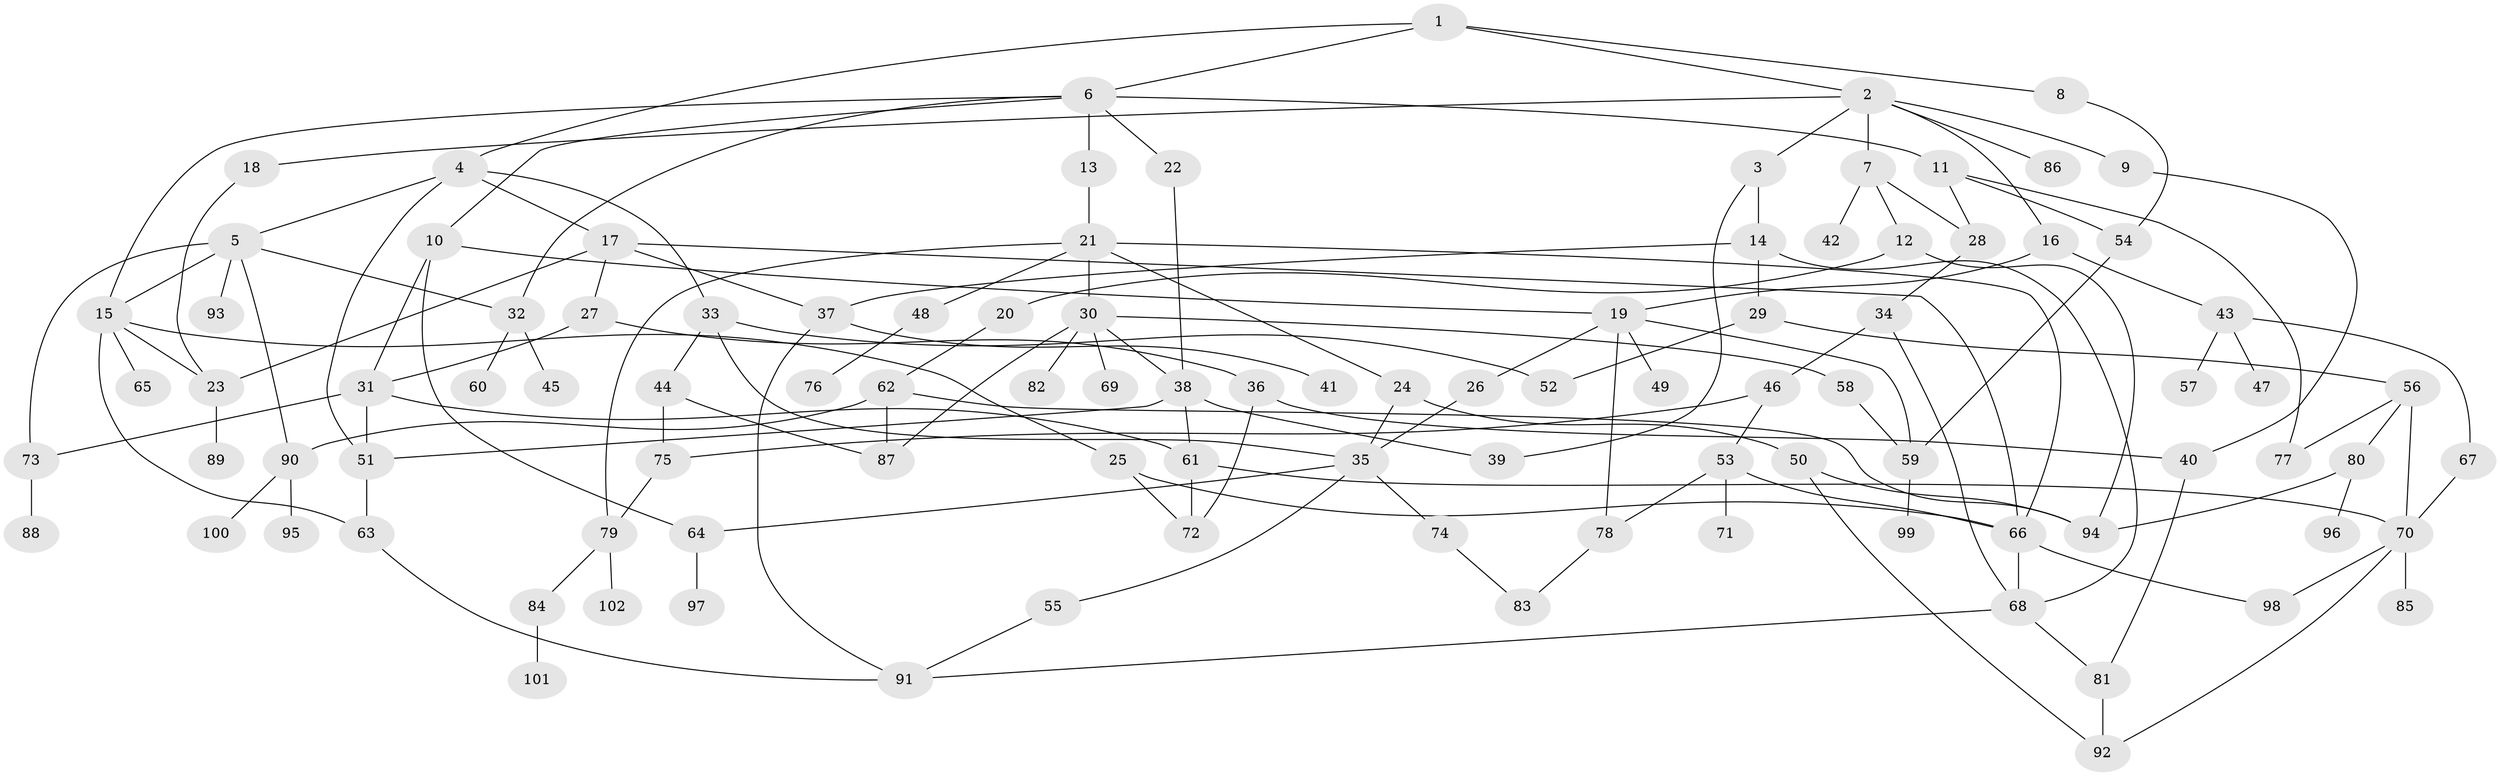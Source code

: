 // Generated by graph-tools (version 1.1) at 2025/34/03/09/25 02:34:20]
// undirected, 102 vertices, 151 edges
graph export_dot {
graph [start="1"]
  node [color=gray90,style=filled];
  1;
  2;
  3;
  4;
  5;
  6;
  7;
  8;
  9;
  10;
  11;
  12;
  13;
  14;
  15;
  16;
  17;
  18;
  19;
  20;
  21;
  22;
  23;
  24;
  25;
  26;
  27;
  28;
  29;
  30;
  31;
  32;
  33;
  34;
  35;
  36;
  37;
  38;
  39;
  40;
  41;
  42;
  43;
  44;
  45;
  46;
  47;
  48;
  49;
  50;
  51;
  52;
  53;
  54;
  55;
  56;
  57;
  58;
  59;
  60;
  61;
  62;
  63;
  64;
  65;
  66;
  67;
  68;
  69;
  70;
  71;
  72;
  73;
  74;
  75;
  76;
  77;
  78;
  79;
  80;
  81;
  82;
  83;
  84;
  85;
  86;
  87;
  88;
  89;
  90;
  91;
  92;
  93;
  94;
  95;
  96;
  97;
  98;
  99;
  100;
  101;
  102;
  1 -- 2;
  1 -- 4;
  1 -- 6;
  1 -- 8;
  2 -- 3;
  2 -- 7;
  2 -- 9;
  2 -- 16;
  2 -- 18;
  2 -- 86;
  3 -- 14;
  3 -- 39;
  4 -- 5;
  4 -- 17;
  4 -- 33;
  4 -- 51;
  5 -- 15;
  5 -- 73;
  5 -- 93;
  5 -- 90;
  5 -- 32;
  6 -- 10;
  6 -- 11;
  6 -- 13;
  6 -- 22;
  6 -- 32;
  6 -- 15;
  7 -- 12;
  7 -- 28;
  7 -- 42;
  8 -- 54;
  9 -- 40;
  10 -- 64;
  10 -- 31;
  10 -- 19;
  11 -- 54;
  11 -- 77;
  11 -- 28;
  12 -- 20;
  12 -- 94;
  13 -- 21;
  14 -- 29;
  14 -- 37;
  14 -- 68;
  15 -- 25;
  15 -- 65;
  15 -- 63;
  15 -- 23;
  16 -- 19;
  16 -- 43;
  17 -- 27;
  17 -- 66;
  17 -- 23;
  17 -- 37;
  18 -- 23;
  19 -- 26;
  19 -- 49;
  19 -- 78;
  19 -- 59;
  20 -- 62;
  21 -- 24;
  21 -- 30;
  21 -- 48;
  21 -- 66;
  21 -- 79;
  22 -- 38;
  23 -- 89;
  24 -- 50;
  24 -- 35;
  25 -- 72;
  25 -- 66;
  26 -- 35;
  27 -- 31;
  27 -- 36;
  28 -- 34;
  29 -- 56;
  29 -- 52;
  30 -- 58;
  30 -- 69;
  30 -- 82;
  30 -- 38;
  30 -- 87;
  31 -- 51;
  31 -- 61;
  31 -- 73;
  32 -- 45;
  32 -- 60;
  33 -- 35;
  33 -- 44;
  33 -- 52;
  34 -- 46;
  34 -- 68;
  35 -- 55;
  35 -- 64;
  35 -- 74;
  36 -- 72;
  36 -- 40;
  37 -- 41;
  37 -- 91;
  38 -- 61;
  38 -- 51;
  38 -- 39;
  40 -- 81;
  43 -- 47;
  43 -- 57;
  43 -- 67;
  44 -- 75;
  44 -- 87;
  46 -- 53;
  46 -- 75;
  48 -- 76;
  50 -- 92;
  50 -- 94;
  51 -- 63;
  53 -- 71;
  53 -- 66;
  53 -- 78;
  54 -- 59;
  55 -- 91;
  56 -- 77;
  56 -- 80;
  56 -- 70;
  58 -- 59;
  59 -- 99;
  61 -- 70;
  61 -- 72;
  62 -- 87;
  62 -- 90;
  62 -- 94;
  63 -- 91;
  64 -- 97;
  66 -- 98;
  66 -- 68;
  67 -- 70;
  68 -- 91;
  68 -- 81;
  70 -- 85;
  70 -- 92;
  70 -- 98;
  73 -- 88;
  74 -- 83;
  75 -- 79;
  78 -- 83;
  79 -- 84;
  79 -- 102;
  80 -- 96;
  80 -- 94;
  81 -- 92;
  84 -- 101;
  90 -- 95;
  90 -- 100;
}
